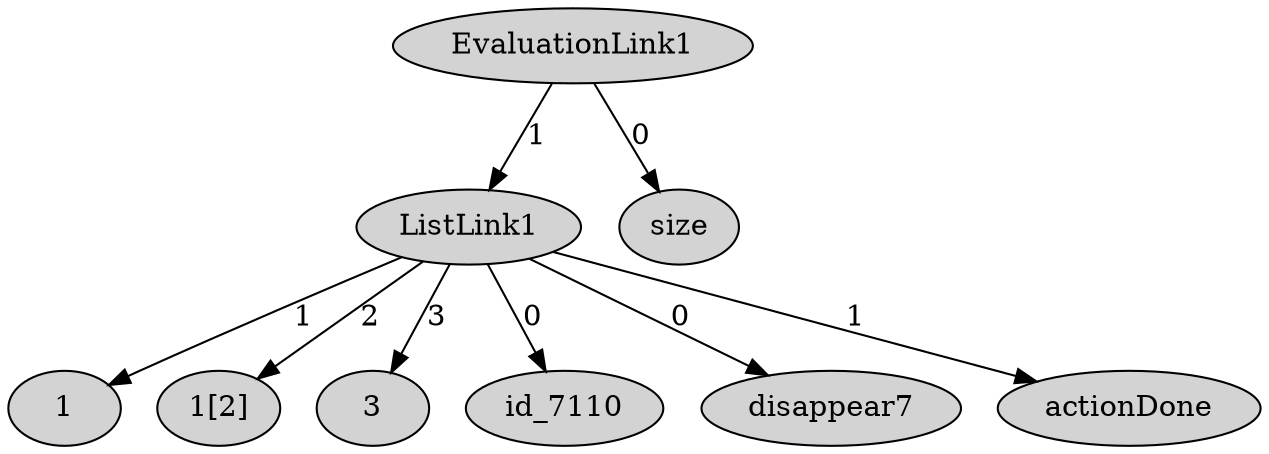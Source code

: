 
                digraph visualisation{ 
                    node[style = filled]
                    "1" [];
"EvaluationLink1" [];
"1[2]" [];
"3" [];
"ListLink1" [];
"id_7110" [];
"size" [];
"EvaluationLink1" -> "ListLink1" [label="1"];
"EvaluationLink1" -> "size" [label="0"];
"ListLink1" -> "1" [label="1"];
"ListLink1" -> "id_7110" [label="0"];
"ListLink1" -> "3" [label="3"];
"ListLink1" -> "1[2]" [label="2"];
"ListLink1" [];
"disappear7" [];
"actionDone" [];
"ListLink1" -> "disappear7" [label="0"];
"ListLink1" -> "actionDone" [label="1"];

                    }
            